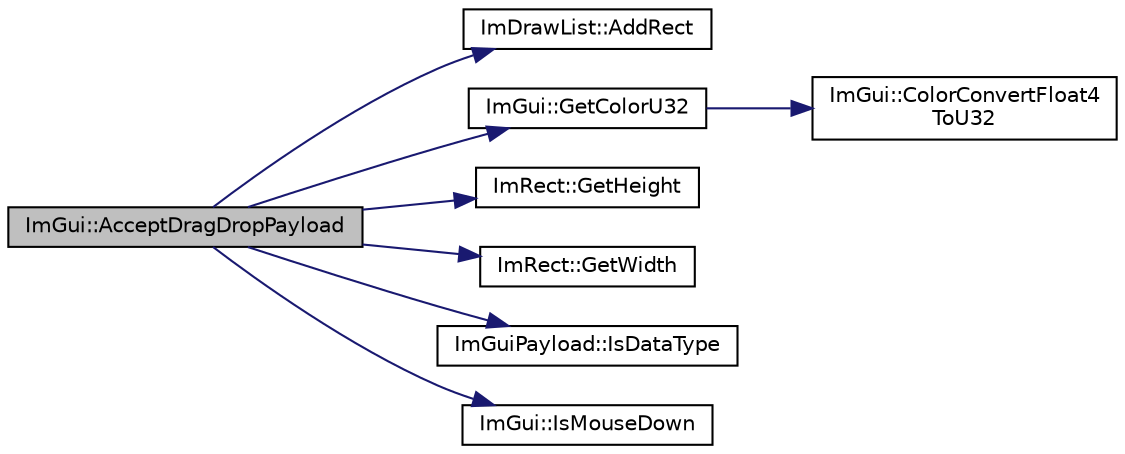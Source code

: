 digraph "ImGui::AcceptDragDropPayload"
{
 // LATEX_PDF_SIZE
  edge [fontname="Helvetica",fontsize="10",labelfontname="Helvetica",labelfontsize="10"];
  node [fontname="Helvetica",fontsize="10",shape=record];
  rankdir="LR";
  Node1 [label="ImGui::AcceptDragDropPayload",height=0.2,width=0.4,color="black", fillcolor="grey75", style="filled", fontcolor="black",tooltip=" "];
  Node1 -> Node2 [color="midnightblue",fontsize="10",style="solid",fontname="Helvetica"];
  Node2 [label="ImDrawList::AddRect",height=0.2,width=0.4,color="black", fillcolor="white", style="filled",URL="$struct_im_draw_list.html#ad96f10a3e954fe0c5b7c96d4e205af7b",tooltip=" "];
  Node1 -> Node3 [color="midnightblue",fontsize="10",style="solid",fontname="Helvetica"];
  Node3 [label="ImGui::GetColorU32",height=0.2,width=0.4,color="black", fillcolor="white", style="filled",URL="$namespace_im_gui.html#a0de2d9bd347d9866511eb8d014e62556",tooltip=" "];
  Node3 -> Node4 [color="midnightblue",fontsize="10",style="solid",fontname="Helvetica"];
  Node4 [label="ImGui::ColorConvertFloat4\lToU32",height=0.2,width=0.4,color="black", fillcolor="white", style="filled",URL="$namespace_im_gui.html#abe2691de0b1a71c774ab24cc91564a94",tooltip=" "];
  Node1 -> Node5 [color="midnightblue",fontsize="10",style="solid",fontname="Helvetica"];
  Node5 [label="ImRect::GetHeight",height=0.2,width=0.4,color="black", fillcolor="white", style="filled",URL="$struct_im_rect.html#a748d8ae9cb26508951ec6e2f2df0625b",tooltip=" "];
  Node1 -> Node6 [color="midnightblue",fontsize="10",style="solid",fontname="Helvetica"];
  Node6 [label="ImRect::GetWidth",height=0.2,width=0.4,color="black", fillcolor="white", style="filled",URL="$struct_im_rect.html#afa75cb8491f20901c96166d17dcddac4",tooltip=" "];
  Node1 -> Node7 [color="midnightblue",fontsize="10",style="solid",fontname="Helvetica"];
  Node7 [label="ImGuiPayload::IsDataType",height=0.2,width=0.4,color="black", fillcolor="white", style="filled",URL="$struct_im_gui_payload.html#a7864aeb80bc28683748d015562eead4d",tooltip=" "];
  Node1 -> Node8 [color="midnightblue",fontsize="10",style="solid",fontname="Helvetica"];
  Node8 [label="ImGui::IsMouseDown",height=0.2,width=0.4,color="black", fillcolor="white", style="filled",URL="$namespace_im_gui.html#aed7dae248aa865bf06c1d60c0e809537",tooltip=" "];
}
